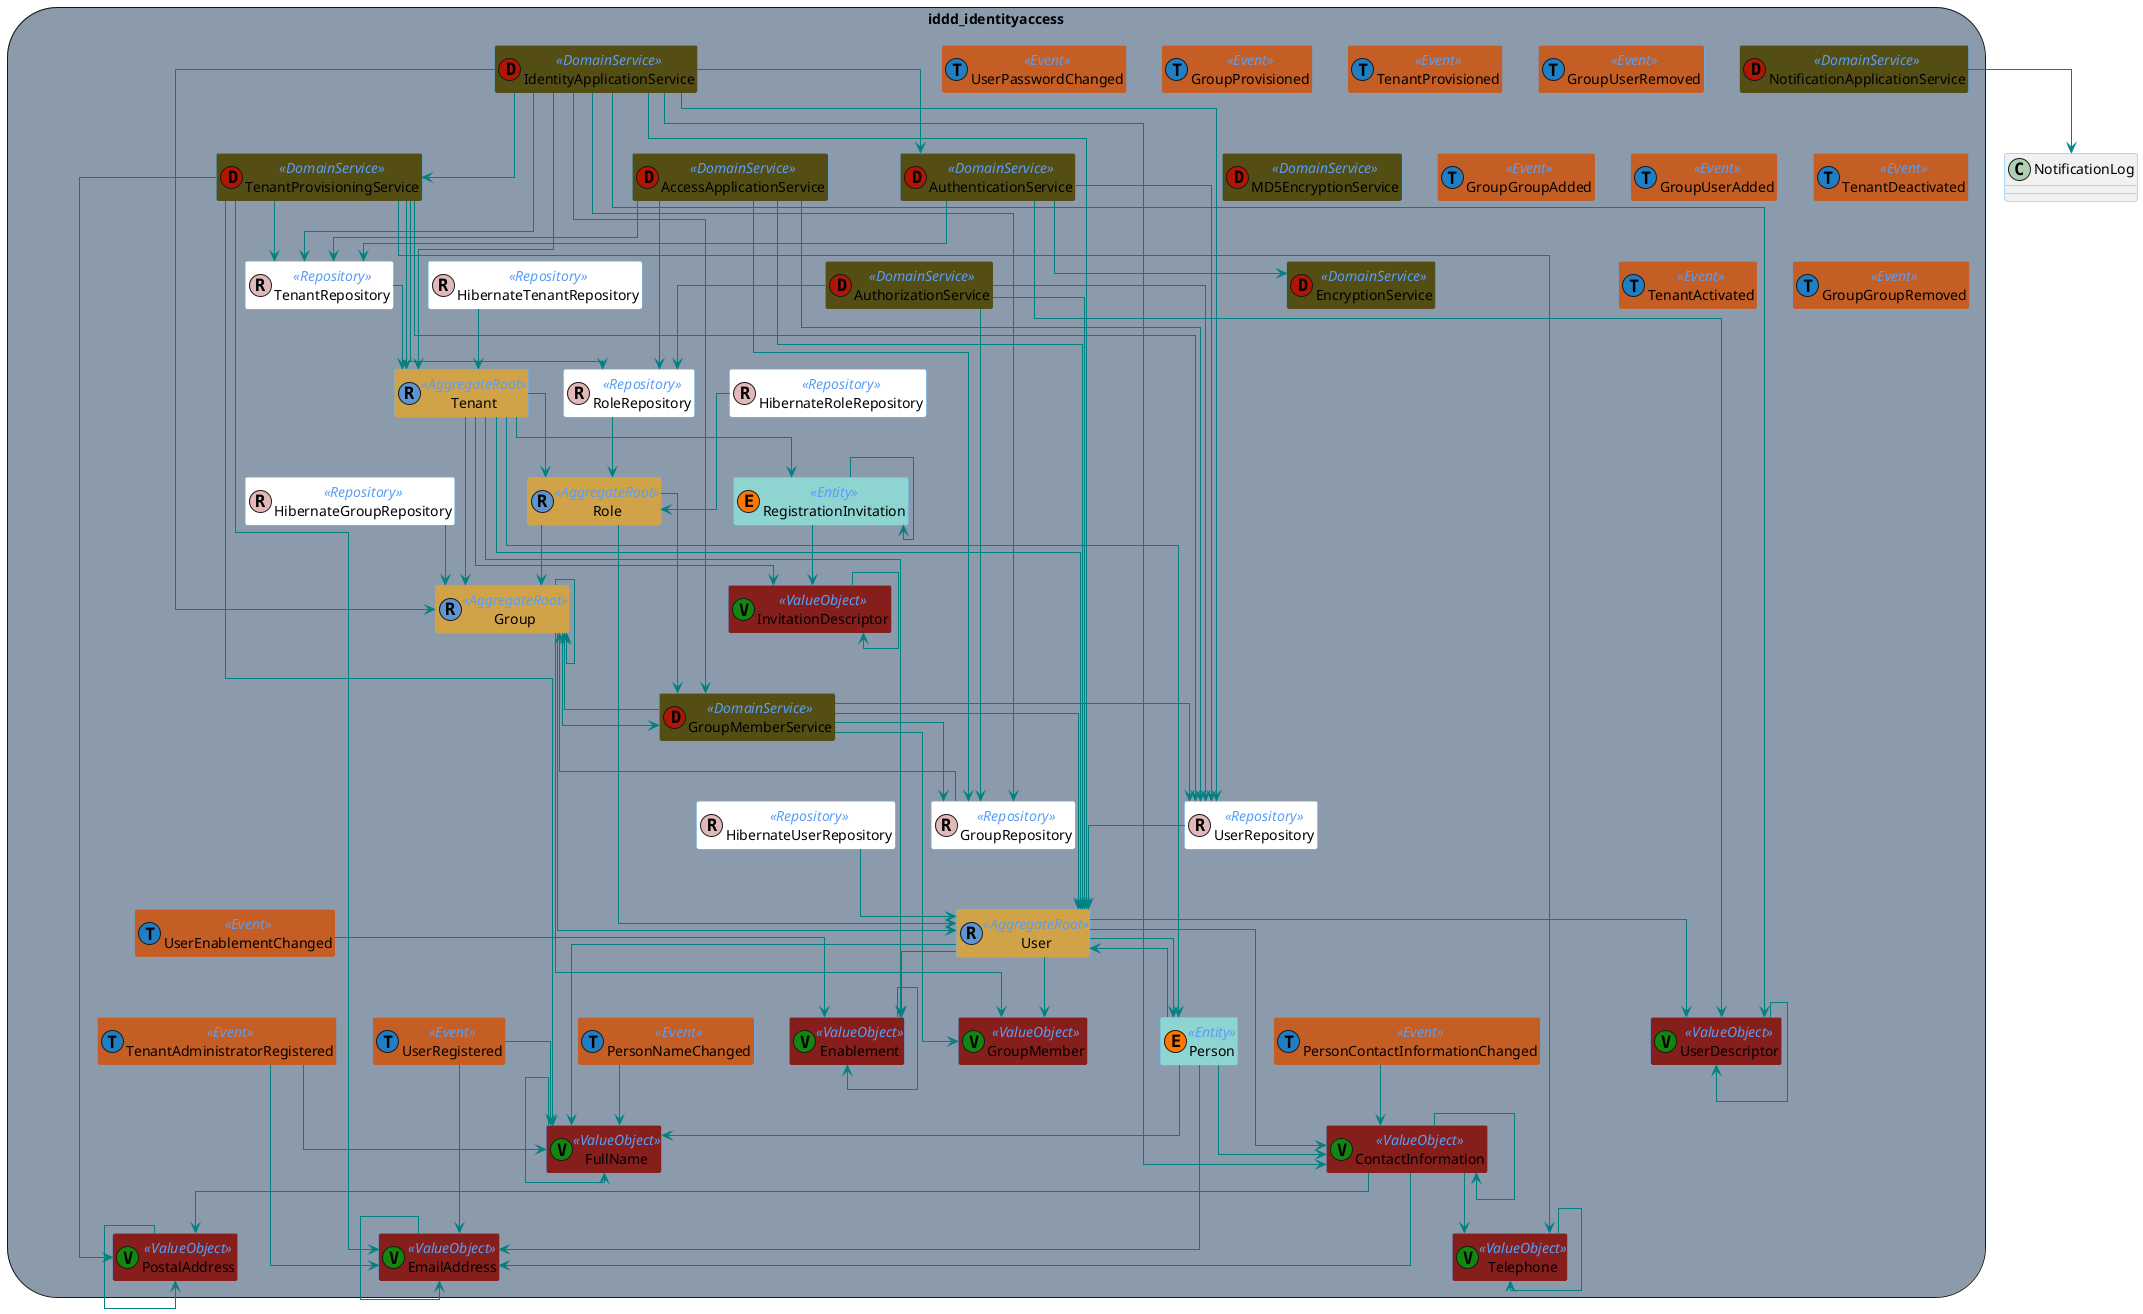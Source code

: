 @startuml
skinparam linetype ortho
skinparam Shadowing false
skinparam wrapWidth 200

skinparam Class {
    ClassBorderThickness 1
    ArrowColor  Teal
    BorderColor #64B5F6
    FontSize 14
    AttributeFontSize 14
    StereotypeFontColor #589DF6
    StereotypeFontSize 14
}
skinparam linetype ortho
skinparam rectangle {
 roundCorner 100
}
'!@Sketch
package iddd_identityaccess <<Rectangle>> #8B9BAC{
class HibernateTenantRepository <<(R,#e2b8b8)Repository>> #FFFFFF {}
hide HibernateTenantRepository members

class TenantRepository <<(R,#e2b8b8)Repository>> #FFFFFF {}
hide TenantRepository members

class HibernateUserRepository <<(R,#e2b8b8)Repository>> #FFFFFF {}
hide HibernateUserRepository members

class UserPasswordChanged <<(T,#207EC4) Event>> #C45E24 {}
hide UserPasswordChanged members

class IdentityApplicationService <<(D,#AF1603) DomainService>> #544E15 {}
hide IdentityApplicationService members

class PostalAddress <<(V,#148610) ValueObject>> #861F1B {}
hide PostalAddress members

class TenantAdministratorRegistered <<(T,#207EC4) Event>> #C45E24 {}
hide TenantAdministratorRegistered members

class Tenant <<(R,#5C95D1) AggregateRoot>> #D1A349 {}
hide Tenant members

class GroupProvisioned <<(T,#207EC4) Event>> #C45E24 {}
hide GroupProvisioned members

class NotificationApplicationService <<(D,#AF1603) DomainService>> #544E15 {}
hide NotificationApplicationService members

class UserRegistered <<(T,#207EC4) Event>> #C45E24 {}
hide UserRegistered members

class TenantProvisioned <<(T,#207EC4) Event>> #C45E24 {}
hide TenantProvisioned members

class HibernateGroupRepository <<(R,#e2b8b8)Repository>> #FFFFFF {}
hide HibernateGroupRepository members

class AuthenticationService <<(D,#AF1603) DomainService>> #544E15 {}
hide AuthenticationService members

class GroupUserRemoved <<(T,#207EC4) Event>> #C45E24 {}
hide GroupUserRemoved members

class UserRepository <<(R,#e2b8b8)Repository>> #FFFFFF {}
hide UserRepository members

class MD5EncryptionService <<(D,#AF1603) DomainService>> #544E15 {}
hide MD5EncryptionService members

class GroupMemberService <<(D,#AF1603) DomainService>> #544E15 {}
hide GroupMemberService members

class EmailAddress <<(V,#148610) ValueObject>> #861F1B {}
hide EmailAddress members

class RoleRepository <<(R,#e2b8b8)Repository>> #FFFFFF {}
hide RoleRepository members

class User <<(R,#5C95D1) AggregateRoot>> #D1A349 {}
hide User members

class Telephone <<(V,#148610) ValueObject>> #861F1B {}
hide Telephone members

class AccessApplicationService <<(D,#AF1603) DomainService>> #544E15 {}
hide AccessApplicationService members

class HibernateRoleRepository <<(R,#e2b8b8)Repository>> #FFFFFF {}
hide HibernateRoleRepository members

class GroupGroupAdded <<(T,#207EC4) Event>> #C45E24 {}
hide GroupGroupAdded members

class GroupMember <<(V,#148610) ValueObject>> #861F1B {}
hide GroupMember members

class Group <<(R,#5C95D1) AggregateRoot>> #D1A349 {}
hide Group members

class AuthorizationService <<(D,#AF1603) DomainService>> #544E15 {}
hide AuthorizationService members

class UserEnablementChanged <<(T,#207EC4) Event>> #C45E24 {}
hide UserEnablementChanged members

class ContactInformation <<(V,#148610) ValueObject>> #861F1B {}
hide ContactInformation members

class UserDescriptor <<(V,#148610) ValueObject>> #861F1B {}
hide UserDescriptor members

class GroupUserAdded <<(T,#207EC4) Event>> #C45E24 {}
hide GroupUserAdded members

class GroupRepository <<(R,#e2b8b8)Repository>> #FFFFFF {}
hide GroupRepository members

class PersonContactInformationChanged <<(T,#207EC4) Event>> #C45E24 {}
hide PersonContactInformationChanged members

class Role <<(R,#5C95D1) AggregateRoot>> #D1A349 {}
hide Role members

class TenantDeactivated <<(T,#207EC4) Event>> #C45E24 {}
hide TenantDeactivated members

class TenantProvisioningService <<(D,#AF1603) DomainService>> #544E15 {}
hide TenantProvisioningService members

class InvitationDescriptor <<(V,#148610) ValueObject>> #861F1B {}
hide InvitationDescriptor members

class Enablement <<(V,#148610) ValueObject>> #861F1B {}
hide Enablement members

class TenantActivated <<(T,#207EC4) Event>> #C45E24 {}
hide TenantActivated members

class Person <<(E,#FF7700)Entity>> #8ED4D1 {}
hide Person members

class EncryptionService <<(D,#AF1603) DomainService>> #544E15 {}
hide EncryptionService members

class GroupGroupRemoved <<(T,#207EC4) Event>> #C45E24 {}
hide GroupGroupRemoved members

class PersonNameChanged <<(T,#207EC4) Event>> #C45E24 {}
hide PersonNameChanged members

class FullName <<(V,#148610) ValueObject>> #861F1B {}
hide FullName members

class RegistrationInvitation <<(E,#FF7700)Entity>> #8ED4D1 {}
hide RegistrationInvitation members

}
'!@Relation
UserRegistered --> EmailAddress
UserRegistered --> FullName

PersonNameChanged --> FullName

HibernateUserRepository --> User

PostalAddress --> PostalAddress

FullName --> FullName

HibernateRoleRepository --> Role

Tenant --> RegistrationInvitation
Tenant --> InvitationDescriptor
Tenant --> User
Tenant --> Role
Tenant --> Enablement
Tenant --> Group
Tenant --> Person

GroupRepository --> Group

AuthenticationService --> TenantRepository
AuthenticationService --> UserDescriptor
AuthenticationService --> UserRepository
AuthenticationService --> EncryptionService

HibernateGroupRepository --> Group

UserDescriptor --> UserDescriptor

Telephone --> Telephone

Group --> User
Group --> GroupMember
Group --> GroupMemberService
Group --> Group

EmailAddress --> EmailAddress

User --> ContactInformation
User --> UserDescriptor
User --> GroupMember
User --> FullName
User --> Enablement
User --> Person

AuthorizationService --> GroupRepository
AuthorizationService --> RoleRepository
AuthorizationService --> User
AuthorizationService --> UserRepository

InvitationDescriptor --> InvitationDescriptor

TenantRepository --> Tenant

ContactInformation --> PostalAddress
ContactInformation --> ContactInformation
ContactInformation --> EmailAddress
ContactInformation --> Telephone

Role --> User
Role --> GroupMemberService
Role --> Group

PersonContactInformationChanged --> ContactInformation

RoleRepository --> Role

Enablement --> Enablement

NotificationApplicationService --> NotificationLog

AccessApplicationService --> TenantRepository
AccessApplicationService --> GroupRepository
AccessApplicationService --> RoleRepository
AccessApplicationService --> User
AccessApplicationService --> UserRepository

TenantAdministratorRegistered --> FullName
TenantAdministratorRegistered --> EmailAddress

Person --> User
Person --> ContactInformation
Person --> FullName
Person --> EmailAddress

GroupMemberService --> GroupRepository
GroupMemberService --> User
GroupMemberService --> GroupMember
GroupMemberService --> UserRepository
GroupMemberService --> Group

TenantProvisioningService --> TenantRepository
TenantProvisioningService --> PostalAddress
TenantProvisioningService --> RoleRepository
TenantProvisioningService --> Tenant
TenantProvisioningService --> UserRepository
TenantProvisioningService --> FullName
TenantProvisioningService --> EmailAddress
TenantProvisioningService --> Telephone

IdentityApplicationService --> UserRepository
IdentityApplicationService --> AuthenticationService
IdentityApplicationService --> UserDescriptor
IdentityApplicationService --> User
IdentityApplicationService --> ContactInformation
IdentityApplicationService --> TenantProvisioningService
IdentityApplicationService --> Tenant
IdentityApplicationService --> Group
IdentityApplicationService --> TenantRepository
IdentityApplicationService --> GroupRepository
IdentityApplicationService --> GroupMemberService

HibernateTenantRepository --> Tenant

UserEnablementChanged --> Enablement

RegistrationInvitation --> RegistrationInvitation
RegistrationInvitation --> InvitationDescriptor

UserRepository --> User


@enduml